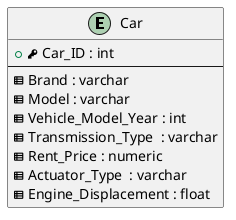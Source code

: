 @startuml
entity "Car" as car
{
  +<&key> Car_ID : int
  --
  <&spreadsheet> Brand : varchar
  <&spreadsheet> Model : varchar
  <&spreadsheet> Vehicle_Model_Year : int
  <&spreadsheet> Transmission_Type  : varchar
  <&spreadsheet> Rent_Price : numeric
  <&spreadsheet> Actuator_Type  : varchar
  <&spreadsheet> Engine_Displacement : float
}
@enduml